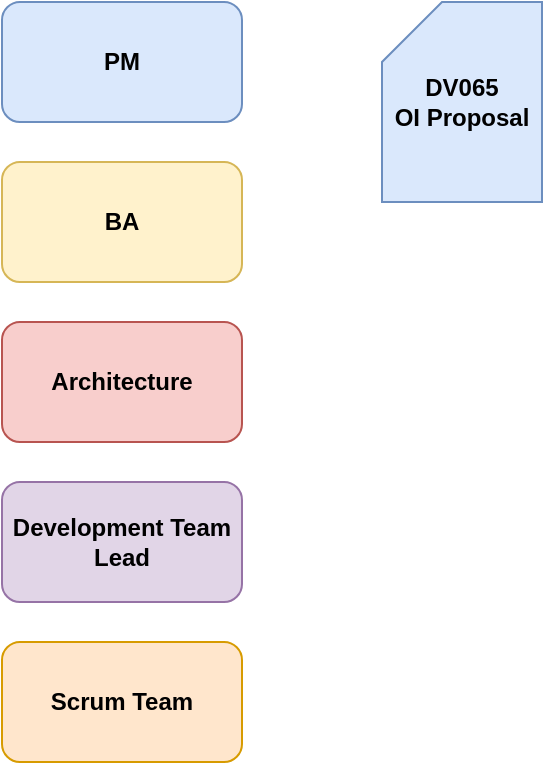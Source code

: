 <mxfile version="14.9.5" type="github">
  <diagram id="C5RBs43oDa-KdzZeNtuy" name="Page-1">
    <mxGraphModel dx="1422" dy="769" grid="1" gridSize="10" guides="1" tooltips="1" connect="1" arrows="1" fold="1" page="1" pageScale="1" pageWidth="827" pageHeight="1169" math="0" shadow="0">
      <root>
        <mxCell id="WIyWlLk6GJQsqaUBKTNV-0" />
        <mxCell id="WIyWlLk6GJQsqaUBKTNV-1" parent="WIyWlLk6GJQsqaUBKTNV-0" />
        <mxCell id="mM4xZMxqIYVrbbXNMaOM-0" value="&lt;b&gt;PM&lt;/b&gt;" style="rounded=1;whiteSpace=wrap;html=1;fillColor=#dae8fc;strokeColor=#6c8ebf;" vertex="1" parent="WIyWlLk6GJQsqaUBKTNV-1">
          <mxGeometry x="70" y="170" width="120" height="60" as="geometry" />
        </mxCell>
        <mxCell id="mM4xZMxqIYVrbbXNMaOM-1" value="&lt;b&gt;BA&lt;/b&gt;" style="rounded=1;whiteSpace=wrap;html=1;fillColor=#fff2cc;strokeColor=#d6b656;" vertex="1" parent="WIyWlLk6GJQsqaUBKTNV-1">
          <mxGeometry x="70" y="250" width="120" height="60" as="geometry" />
        </mxCell>
        <mxCell id="mM4xZMxqIYVrbbXNMaOM-2" value="&lt;b&gt;Architecture&lt;/b&gt;" style="rounded=1;whiteSpace=wrap;html=1;fillColor=#f8cecc;strokeColor=#b85450;" vertex="1" parent="WIyWlLk6GJQsqaUBKTNV-1">
          <mxGeometry x="70" y="330" width="120" height="60" as="geometry" />
        </mxCell>
        <mxCell id="mM4xZMxqIYVrbbXNMaOM-3" value="Development Team Lead" style="rounded=1;whiteSpace=wrap;html=1;fillColor=#e1d5e7;strokeColor=#9673a6;fontStyle=1" vertex="1" parent="WIyWlLk6GJQsqaUBKTNV-1">
          <mxGeometry x="70" y="410" width="120" height="60" as="geometry" />
        </mxCell>
        <mxCell id="mM4xZMxqIYVrbbXNMaOM-4" value="Scrum Team" style="rounded=1;whiteSpace=wrap;html=1;fillColor=#ffe6cc;strokeColor=#d79b00;fontStyle=1" vertex="1" parent="WIyWlLk6GJQsqaUBKTNV-1">
          <mxGeometry x="70" y="490" width="120" height="60" as="geometry" />
        </mxCell>
        <mxCell id="mM4xZMxqIYVrbbXNMaOM-5" value="&lt;div&gt;DV065&lt;/div&gt;&lt;div&gt;OI Proposal&lt;br&gt;&lt;/div&gt;" style="shape=card;whiteSpace=wrap;html=1;fillColor=#dae8fc;strokeColor=#6c8ebf;fontStyle=1" vertex="1" parent="WIyWlLk6GJQsqaUBKTNV-1">
          <mxGeometry x="260" y="170" width="80" height="100" as="geometry" />
        </mxCell>
      </root>
    </mxGraphModel>
  </diagram>
</mxfile>
